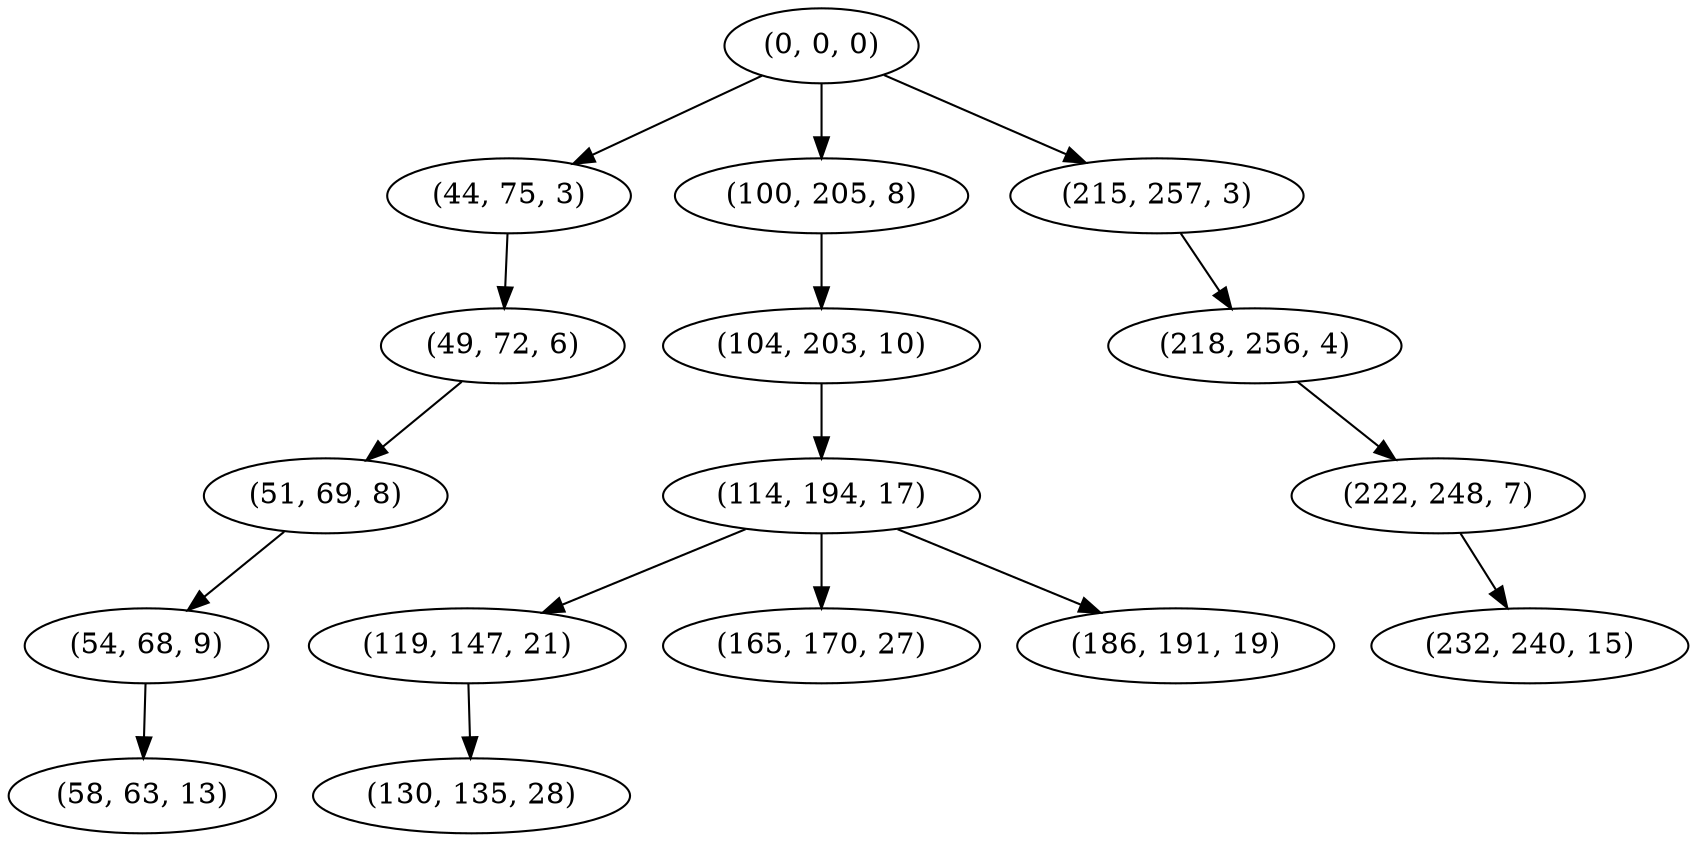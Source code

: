 digraph tree {
    "(0, 0, 0)";
    "(44, 75, 3)";
    "(49, 72, 6)";
    "(51, 69, 8)";
    "(54, 68, 9)";
    "(58, 63, 13)";
    "(100, 205, 8)";
    "(104, 203, 10)";
    "(114, 194, 17)";
    "(119, 147, 21)";
    "(130, 135, 28)";
    "(165, 170, 27)";
    "(186, 191, 19)";
    "(215, 257, 3)";
    "(218, 256, 4)";
    "(222, 248, 7)";
    "(232, 240, 15)";
    "(0, 0, 0)" -> "(44, 75, 3)";
    "(0, 0, 0)" -> "(100, 205, 8)";
    "(0, 0, 0)" -> "(215, 257, 3)";
    "(44, 75, 3)" -> "(49, 72, 6)";
    "(49, 72, 6)" -> "(51, 69, 8)";
    "(51, 69, 8)" -> "(54, 68, 9)";
    "(54, 68, 9)" -> "(58, 63, 13)";
    "(100, 205, 8)" -> "(104, 203, 10)";
    "(104, 203, 10)" -> "(114, 194, 17)";
    "(114, 194, 17)" -> "(119, 147, 21)";
    "(114, 194, 17)" -> "(165, 170, 27)";
    "(114, 194, 17)" -> "(186, 191, 19)";
    "(119, 147, 21)" -> "(130, 135, 28)";
    "(215, 257, 3)" -> "(218, 256, 4)";
    "(218, 256, 4)" -> "(222, 248, 7)";
    "(222, 248, 7)" -> "(232, 240, 15)";
}
